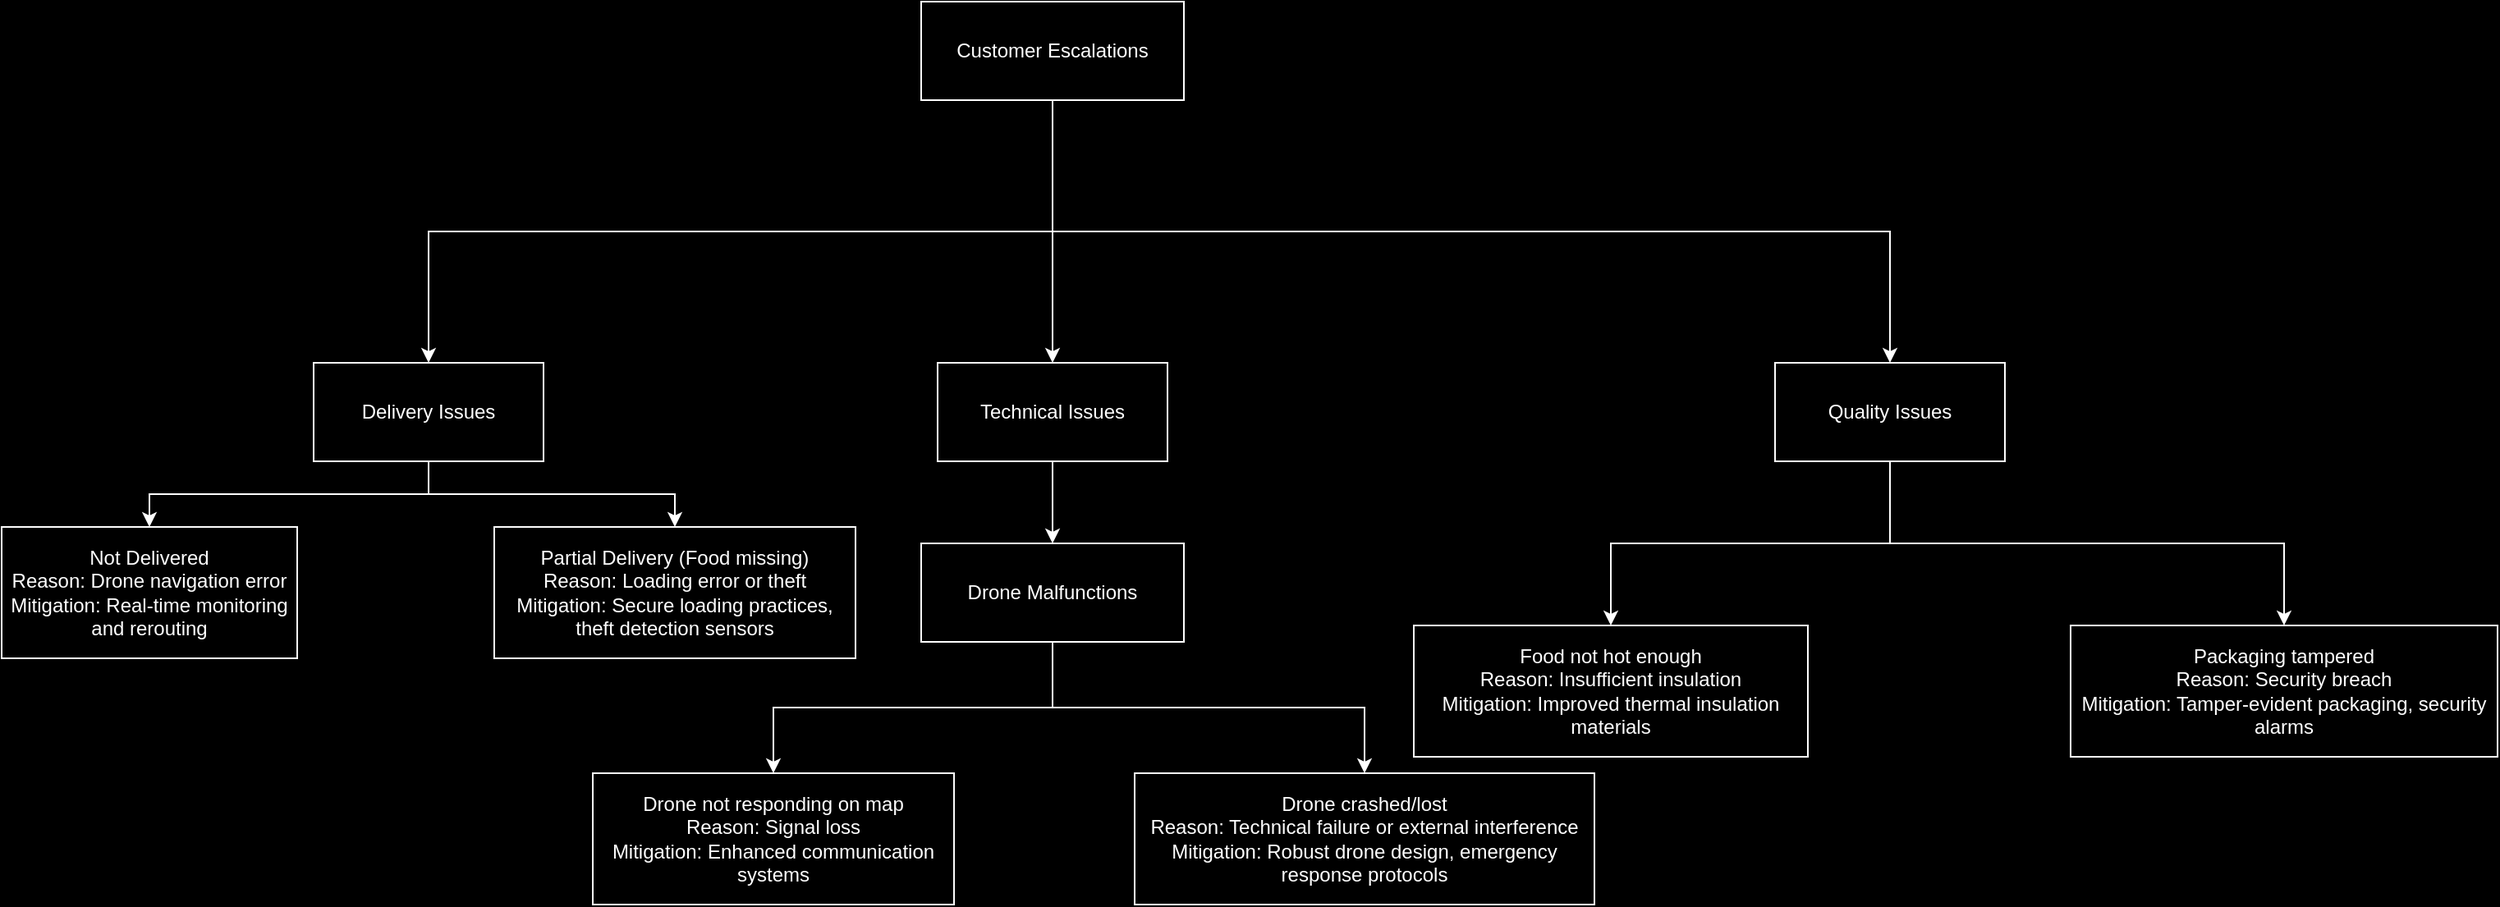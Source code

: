 <mxfile version="24.6.2" type="github">
  <diagram name="Page-1" id="BI5JWG1uMbHf61hnUdrM">
    <mxGraphModel dx="1434" dy="705" grid="1" gridSize="10" guides="1" tooltips="1" connect="1" arrows="1" fold="1" page="1" pageScale="1" pageWidth="850" pageHeight="1100" background="#000000" math="0" shadow="0">
      <root>
        <mxCell id="0" />
        <mxCell id="1" parent="0" />
        <mxCell id="jteI3i1hh8Ab2ZWnCAN9-18" style="edgeStyle=orthogonalEdgeStyle;rounded=0;orthogonalLoop=1;jettySize=auto;html=1;exitX=0.5;exitY=1;exitDx=0;exitDy=0;strokeColor=#FFFFFF;" edge="1" parent="1" source="jteI3i1hh8Ab2ZWnCAN9-2" target="jteI3i1hh8Ab2ZWnCAN9-3">
          <mxGeometry relative="1" as="geometry" />
        </mxCell>
        <mxCell id="jteI3i1hh8Ab2ZWnCAN9-19" style="edgeStyle=orthogonalEdgeStyle;rounded=0;orthogonalLoop=1;jettySize=auto;html=1;exitX=0.5;exitY=1;exitDx=0;exitDy=0;strokeColor=#FFFFFF;" edge="1" parent="1" source="jteI3i1hh8Ab2ZWnCAN9-2" target="jteI3i1hh8Ab2ZWnCAN9-6">
          <mxGeometry relative="1" as="geometry" />
        </mxCell>
        <mxCell id="jteI3i1hh8Ab2ZWnCAN9-22" style="edgeStyle=orthogonalEdgeStyle;rounded=0;orthogonalLoop=1;jettySize=auto;html=1;exitX=0.5;exitY=1;exitDx=0;exitDy=0;strokeColor=#FFFFFF;" edge="1" parent="1" source="jteI3i1hh8Ab2ZWnCAN9-2" target="jteI3i1hh8Ab2ZWnCAN9-10">
          <mxGeometry relative="1" as="geometry" />
        </mxCell>
        <mxCell id="jteI3i1hh8Ab2ZWnCAN9-2" value="&lt;font color=&quot;#ffffff&quot;&gt;Customer Escalations&lt;/font&gt;" style="rounded=0;whiteSpace=wrap;html=1;align=center;strokeColor=#FFFFFF;fillColor=#000000;" vertex="1" parent="1">
          <mxGeometry x="580" y="170" width="160" height="60" as="geometry" />
        </mxCell>
        <mxCell id="jteI3i1hh8Ab2ZWnCAN9-8" value="&lt;font color=&quot;#ffffff&quot;&gt;Drone not responding on map&lt;br&gt;Reason: Signal loss&lt;br&gt;Mitigation: Enhanced communication systems&lt;/font&gt;" style="rounded=0;whiteSpace=wrap;html=1;fillColor=#000000;strokeColor=#FFFFFF;" vertex="1" parent="1">
          <mxGeometry x="380" y="640" width="220" height="80" as="geometry" />
        </mxCell>
        <mxCell id="jteI3i1hh8Ab2ZWnCAN9-20" style="edgeStyle=orthogonalEdgeStyle;rounded=0;orthogonalLoop=1;jettySize=auto;html=1;entryX=0.5;entryY=0;entryDx=0;entryDy=0;strokeColor=#FFFFFF;" edge="1" parent="1" source="jteI3i1hh8Ab2ZWnCAN9-10" target="jteI3i1hh8Ab2ZWnCAN9-11">
          <mxGeometry relative="1" as="geometry" />
        </mxCell>
        <mxCell id="jteI3i1hh8Ab2ZWnCAN9-21" style="edgeStyle=orthogonalEdgeStyle;rounded=0;orthogonalLoop=1;jettySize=auto;html=1;exitX=0.5;exitY=1;exitDx=0;exitDy=0;entryX=0.5;entryY=0;entryDx=0;entryDy=0;strokeColor=#FFFFFF;" edge="1" parent="1" source="jteI3i1hh8Ab2ZWnCAN9-10" target="jteI3i1hh8Ab2ZWnCAN9-12">
          <mxGeometry relative="1" as="geometry" />
        </mxCell>
        <mxCell id="jteI3i1hh8Ab2ZWnCAN9-10" value="&lt;font color=&quot;#ffffff&quot;&gt;Quality Issues&lt;/font&gt;" style="rounded=0;whiteSpace=wrap;html=1;strokeColor=#FFFFFF;fillColor=#000000;" vertex="1" parent="1">
          <mxGeometry x="1100" y="390" width="140" height="60" as="geometry" />
        </mxCell>
        <mxCell id="jteI3i1hh8Ab2ZWnCAN9-15" style="edgeStyle=orthogonalEdgeStyle;rounded=0;orthogonalLoop=1;jettySize=auto;html=1;exitX=0.5;exitY=1;exitDx=0;exitDy=0;entryX=0.5;entryY=0;entryDx=0;entryDy=0;strokeColor=#FFFFFF;" edge="1" parent="1" source="jteI3i1hh8Ab2ZWnCAN9-6" target="jteI3i1hh8Ab2ZWnCAN9-7">
          <mxGeometry relative="1" as="geometry" />
        </mxCell>
        <mxCell id="jteI3i1hh8Ab2ZWnCAN9-6" value="&lt;font color=&quot;#ffffff&quot;&gt;Technical Issues&lt;/font&gt;" style="rounded=0;whiteSpace=wrap;html=1;strokeColor=#FFFFFF;fillColor=#000000;" vertex="1" parent="1">
          <mxGeometry x="590" y="390" width="140" height="60" as="geometry" />
        </mxCell>
        <mxCell id="jteI3i1hh8Ab2ZWnCAN9-13" style="edgeStyle=orthogonalEdgeStyle;rounded=0;orthogonalLoop=1;jettySize=auto;html=1;exitX=0.5;exitY=1;exitDx=0;exitDy=0;entryX=0.5;entryY=0;entryDx=0;entryDy=0;strokeColor=#FFFFFF;" edge="1" parent="1" source="jteI3i1hh8Ab2ZWnCAN9-3" target="jteI3i1hh8Ab2ZWnCAN9-4">
          <mxGeometry relative="1" as="geometry" />
        </mxCell>
        <mxCell id="jteI3i1hh8Ab2ZWnCAN9-14" style="edgeStyle=orthogonalEdgeStyle;rounded=0;orthogonalLoop=1;jettySize=auto;html=1;exitX=0.5;exitY=1;exitDx=0;exitDy=0;entryX=0.5;entryY=0;entryDx=0;entryDy=0;strokeColor=#FFFFFF;" edge="1" parent="1" source="jteI3i1hh8Ab2ZWnCAN9-3" target="jteI3i1hh8Ab2ZWnCAN9-5">
          <mxGeometry relative="1" as="geometry" />
        </mxCell>
        <mxCell id="jteI3i1hh8Ab2ZWnCAN9-3" value="&lt;font color=&quot;#ffffff&quot;&gt;Delivery Issues&lt;/font&gt;" style="rounded=0;whiteSpace=wrap;html=1;strokeColor=#FFFFFF;fillColor=#000000;" vertex="1" parent="1">
          <mxGeometry x="210" y="390" width="140" height="60" as="geometry" />
        </mxCell>
        <mxCell id="jteI3i1hh8Ab2ZWnCAN9-4" value="&lt;font color=&quot;#ffffff&quot;&gt;Not Delivered&lt;br&gt;Reason: Drone navigation error&lt;br&gt;Mitigation: Real-time monitoring and rerouting&lt;/font&gt;" style="rounded=0;whiteSpace=wrap;html=1;strokeColor=#FFFFFF;fillColor=#000000;" vertex="1" parent="1">
          <mxGeometry x="20" y="490" width="180" height="80" as="geometry" />
        </mxCell>
        <mxCell id="jteI3i1hh8Ab2ZWnCAN9-5" value="&lt;font color=&quot;#ffffff&quot;&gt;Partial Delivery (Food missing)&lt;br&gt;Reason: Loading error or theft&lt;br&gt;Mitigation: Secure loading practices, theft detection sensors&lt;/font&gt;" style="rounded=0;whiteSpace=wrap;html=1;strokeColor=#FFFFFF;fillColor=#000000;" vertex="1" parent="1">
          <mxGeometry x="320" y="490" width="220" height="80" as="geometry" />
        </mxCell>
        <mxCell id="jteI3i1hh8Ab2ZWnCAN9-16" style="edgeStyle=orthogonalEdgeStyle;rounded=0;orthogonalLoop=1;jettySize=auto;html=1;exitX=0.5;exitY=1;exitDx=0;exitDy=0;entryX=0.5;entryY=0;entryDx=0;entryDy=0;strokeColor=#FFFFFF;" edge="1" parent="1" source="jteI3i1hh8Ab2ZWnCAN9-7" target="jteI3i1hh8Ab2ZWnCAN9-8">
          <mxGeometry relative="1" as="geometry" />
        </mxCell>
        <mxCell id="jteI3i1hh8Ab2ZWnCAN9-17" style="edgeStyle=orthogonalEdgeStyle;rounded=0;orthogonalLoop=1;jettySize=auto;html=1;exitX=0.5;exitY=1;exitDx=0;exitDy=0;strokeColor=#FFFFFF;" edge="1" parent="1" source="jteI3i1hh8Ab2ZWnCAN9-7" target="jteI3i1hh8Ab2ZWnCAN9-9">
          <mxGeometry relative="1" as="geometry" />
        </mxCell>
        <mxCell id="jteI3i1hh8Ab2ZWnCAN9-7" value="&lt;font color=&quot;#ffffff&quot;&gt;Drone Malfunctions&lt;/font&gt;" style="rounded=0;whiteSpace=wrap;html=1;fillColor=#000000;strokeColor=#FFFFFF;" vertex="1" parent="1">
          <mxGeometry x="580" y="500" width="160" height="60" as="geometry" />
        </mxCell>
        <mxCell id="jteI3i1hh8Ab2ZWnCAN9-9" value="&lt;font color=&quot;#ffffff&quot;&gt;Drone crashed/lost&lt;br&gt;Reason: Technical failure or external interference&lt;br&gt;Mitigation: Robust drone design, emergency response protocols&lt;/font&gt;" style="rounded=0;whiteSpace=wrap;html=1;fillColor=#000000;strokeColor=#FFFFFF;" vertex="1" parent="1">
          <mxGeometry x="710" y="640" width="280" height="80" as="geometry" />
        </mxCell>
        <mxCell id="jteI3i1hh8Ab2ZWnCAN9-11" value="&lt;font color=&quot;#ffffff&quot;&gt;Food not hot enough&lt;br&gt;Reason: Insufficient insulation&lt;br&gt;Mitigation: Improved thermal insulation materials&lt;/font&gt;" style="rounded=0;whiteSpace=wrap;html=1;strokeColor=#FFFFFF;fillColor=#000000;" vertex="1" parent="1">
          <mxGeometry x="880" y="550" width="240" height="80" as="geometry" />
        </mxCell>
        <mxCell id="jteI3i1hh8Ab2ZWnCAN9-12" value="&lt;font color=&quot;#ffffff&quot;&gt;Packaging tampered&lt;br&gt;Reason: Security breach&lt;br&gt;Mitigation: Tamper-evident packaging, security alarms&lt;/font&gt;" style="rounded=0;whiteSpace=wrap;html=1;strokeColor=#FFFFFF;fillColor=#000000;" vertex="1" parent="1">
          <mxGeometry x="1280" y="550" width="260" height="80" as="geometry" />
        </mxCell>
      </root>
    </mxGraphModel>
  </diagram>
</mxfile>
